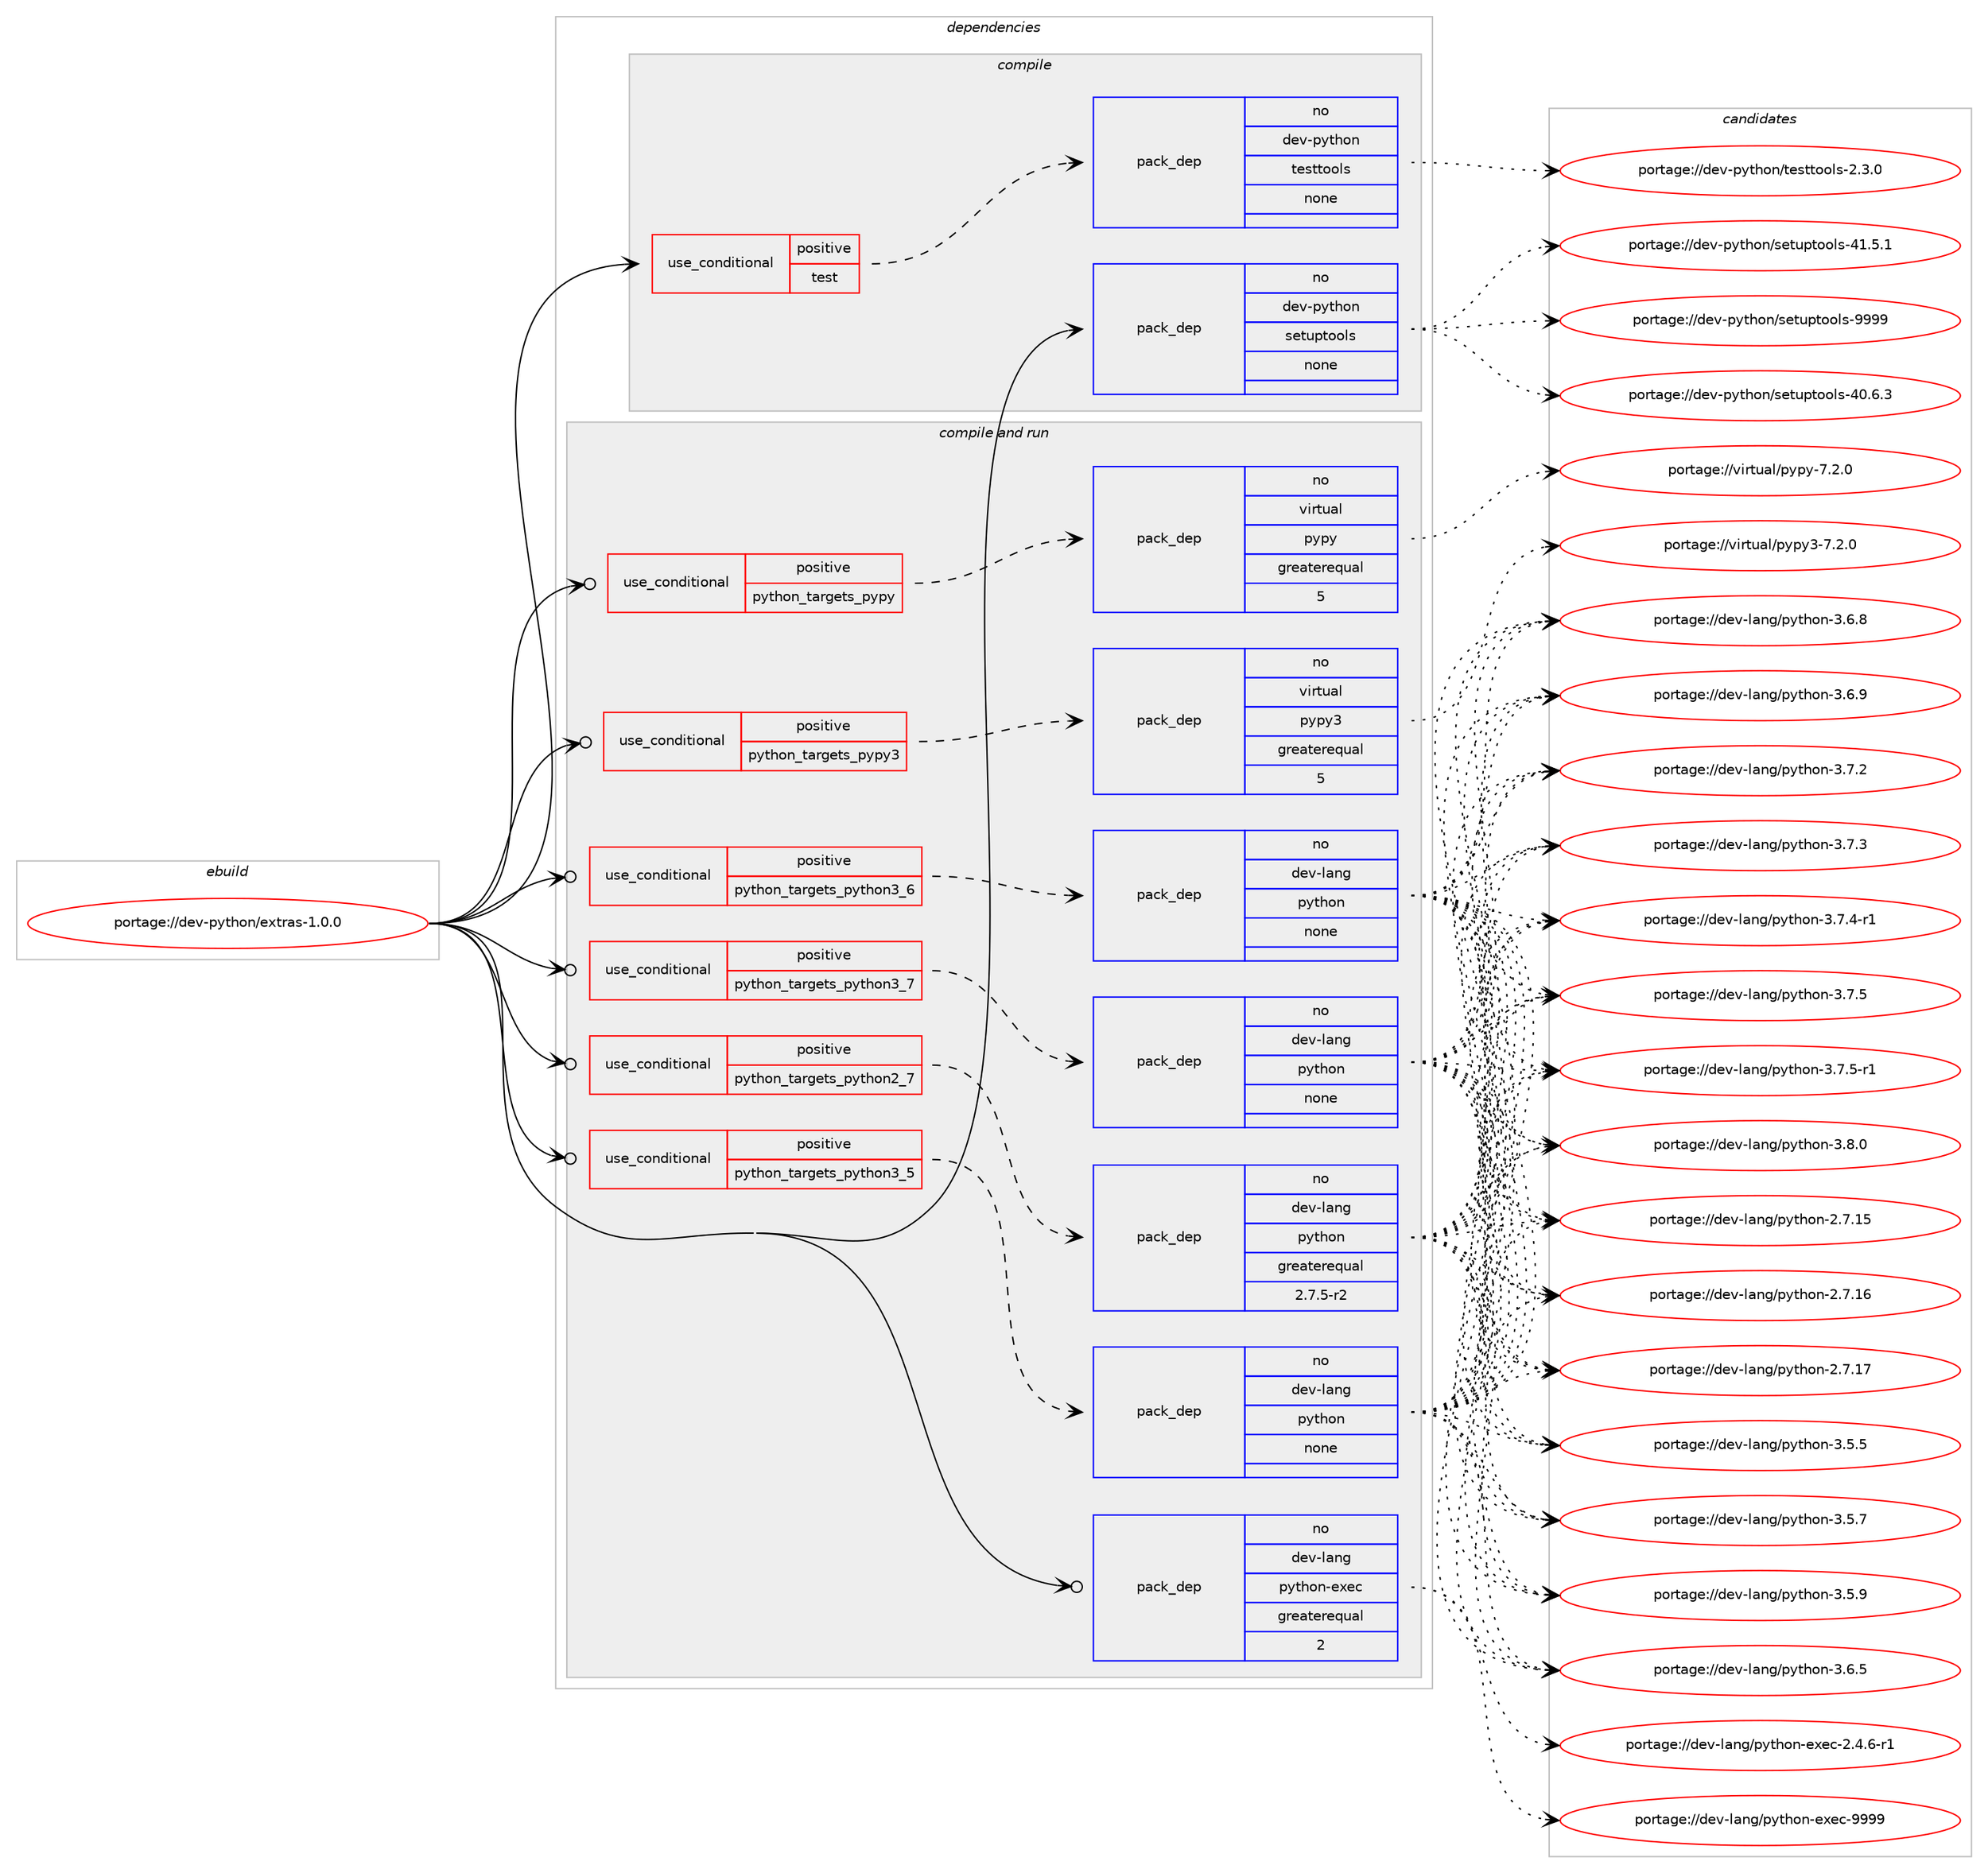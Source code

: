 digraph prolog {

# *************
# Graph options
# *************

newrank=true;
concentrate=true;
compound=true;
graph [rankdir=LR,fontname=Helvetica,fontsize=10,ranksep=1.5];#, ranksep=2.5, nodesep=0.2];
edge  [arrowhead=vee];
node  [fontname=Helvetica,fontsize=10];

# **********
# The ebuild
# **********

subgraph cluster_leftcol {
color=gray;
rank=same;
label=<<i>ebuild</i>>;
id [label="portage://dev-python/extras-1.0.0", color=red, width=4, href="../dev-python/extras-1.0.0.svg"];
}

# ****************
# The dependencies
# ****************

subgraph cluster_midcol {
color=gray;
label=<<i>dependencies</i>>;
subgraph cluster_compile {
fillcolor="#eeeeee";
style=filled;
label=<<i>compile</i>>;
subgraph cond28340 {
dependency138535 [label=<<TABLE BORDER="0" CELLBORDER="1" CELLSPACING="0" CELLPADDING="4"><TR><TD ROWSPAN="3" CELLPADDING="10">use_conditional</TD></TR><TR><TD>positive</TD></TR><TR><TD>test</TD></TR></TABLE>>, shape=none, color=red];
subgraph pack106877 {
dependency138536 [label=<<TABLE BORDER="0" CELLBORDER="1" CELLSPACING="0" CELLPADDING="4" WIDTH="220"><TR><TD ROWSPAN="6" CELLPADDING="30">pack_dep</TD></TR><TR><TD WIDTH="110">no</TD></TR><TR><TD>dev-python</TD></TR><TR><TD>testtools</TD></TR><TR><TD>none</TD></TR><TR><TD></TD></TR></TABLE>>, shape=none, color=blue];
}
dependency138535:e -> dependency138536:w [weight=20,style="dashed",arrowhead="vee"];
}
id:e -> dependency138535:w [weight=20,style="solid",arrowhead="vee"];
subgraph pack106878 {
dependency138537 [label=<<TABLE BORDER="0" CELLBORDER="1" CELLSPACING="0" CELLPADDING="4" WIDTH="220"><TR><TD ROWSPAN="6" CELLPADDING="30">pack_dep</TD></TR><TR><TD WIDTH="110">no</TD></TR><TR><TD>dev-python</TD></TR><TR><TD>setuptools</TD></TR><TR><TD>none</TD></TR><TR><TD></TD></TR></TABLE>>, shape=none, color=blue];
}
id:e -> dependency138537:w [weight=20,style="solid",arrowhead="vee"];
}
subgraph cluster_compileandrun {
fillcolor="#eeeeee";
style=filled;
label=<<i>compile and run</i>>;
subgraph cond28341 {
dependency138538 [label=<<TABLE BORDER="0" CELLBORDER="1" CELLSPACING="0" CELLPADDING="4"><TR><TD ROWSPAN="3" CELLPADDING="10">use_conditional</TD></TR><TR><TD>positive</TD></TR><TR><TD>python_targets_pypy</TD></TR></TABLE>>, shape=none, color=red];
subgraph pack106879 {
dependency138539 [label=<<TABLE BORDER="0" CELLBORDER="1" CELLSPACING="0" CELLPADDING="4" WIDTH="220"><TR><TD ROWSPAN="6" CELLPADDING="30">pack_dep</TD></TR><TR><TD WIDTH="110">no</TD></TR><TR><TD>virtual</TD></TR><TR><TD>pypy</TD></TR><TR><TD>greaterequal</TD></TR><TR><TD>5</TD></TR></TABLE>>, shape=none, color=blue];
}
dependency138538:e -> dependency138539:w [weight=20,style="dashed",arrowhead="vee"];
}
id:e -> dependency138538:w [weight=20,style="solid",arrowhead="odotvee"];
subgraph cond28342 {
dependency138540 [label=<<TABLE BORDER="0" CELLBORDER="1" CELLSPACING="0" CELLPADDING="4"><TR><TD ROWSPAN="3" CELLPADDING="10">use_conditional</TD></TR><TR><TD>positive</TD></TR><TR><TD>python_targets_pypy3</TD></TR></TABLE>>, shape=none, color=red];
subgraph pack106880 {
dependency138541 [label=<<TABLE BORDER="0" CELLBORDER="1" CELLSPACING="0" CELLPADDING="4" WIDTH="220"><TR><TD ROWSPAN="6" CELLPADDING="30">pack_dep</TD></TR><TR><TD WIDTH="110">no</TD></TR><TR><TD>virtual</TD></TR><TR><TD>pypy3</TD></TR><TR><TD>greaterequal</TD></TR><TR><TD>5</TD></TR></TABLE>>, shape=none, color=blue];
}
dependency138540:e -> dependency138541:w [weight=20,style="dashed",arrowhead="vee"];
}
id:e -> dependency138540:w [weight=20,style="solid",arrowhead="odotvee"];
subgraph cond28343 {
dependency138542 [label=<<TABLE BORDER="0" CELLBORDER="1" CELLSPACING="0" CELLPADDING="4"><TR><TD ROWSPAN="3" CELLPADDING="10">use_conditional</TD></TR><TR><TD>positive</TD></TR><TR><TD>python_targets_python2_7</TD></TR></TABLE>>, shape=none, color=red];
subgraph pack106881 {
dependency138543 [label=<<TABLE BORDER="0" CELLBORDER="1" CELLSPACING="0" CELLPADDING="4" WIDTH="220"><TR><TD ROWSPAN="6" CELLPADDING="30">pack_dep</TD></TR><TR><TD WIDTH="110">no</TD></TR><TR><TD>dev-lang</TD></TR><TR><TD>python</TD></TR><TR><TD>greaterequal</TD></TR><TR><TD>2.7.5-r2</TD></TR></TABLE>>, shape=none, color=blue];
}
dependency138542:e -> dependency138543:w [weight=20,style="dashed",arrowhead="vee"];
}
id:e -> dependency138542:w [weight=20,style="solid",arrowhead="odotvee"];
subgraph cond28344 {
dependency138544 [label=<<TABLE BORDER="0" CELLBORDER="1" CELLSPACING="0" CELLPADDING="4"><TR><TD ROWSPAN="3" CELLPADDING="10">use_conditional</TD></TR><TR><TD>positive</TD></TR><TR><TD>python_targets_python3_5</TD></TR></TABLE>>, shape=none, color=red];
subgraph pack106882 {
dependency138545 [label=<<TABLE BORDER="0" CELLBORDER="1" CELLSPACING="0" CELLPADDING="4" WIDTH="220"><TR><TD ROWSPAN="6" CELLPADDING="30">pack_dep</TD></TR><TR><TD WIDTH="110">no</TD></TR><TR><TD>dev-lang</TD></TR><TR><TD>python</TD></TR><TR><TD>none</TD></TR><TR><TD></TD></TR></TABLE>>, shape=none, color=blue];
}
dependency138544:e -> dependency138545:w [weight=20,style="dashed",arrowhead="vee"];
}
id:e -> dependency138544:w [weight=20,style="solid",arrowhead="odotvee"];
subgraph cond28345 {
dependency138546 [label=<<TABLE BORDER="0" CELLBORDER="1" CELLSPACING="0" CELLPADDING="4"><TR><TD ROWSPAN="3" CELLPADDING="10">use_conditional</TD></TR><TR><TD>positive</TD></TR><TR><TD>python_targets_python3_6</TD></TR></TABLE>>, shape=none, color=red];
subgraph pack106883 {
dependency138547 [label=<<TABLE BORDER="0" CELLBORDER="1" CELLSPACING="0" CELLPADDING="4" WIDTH="220"><TR><TD ROWSPAN="6" CELLPADDING="30">pack_dep</TD></TR><TR><TD WIDTH="110">no</TD></TR><TR><TD>dev-lang</TD></TR><TR><TD>python</TD></TR><TR><TD>none</TD></TR><TR><TD></TD></TR></TABLE>>, shape=none, color=blue];
}
dependency138546:e -> dependency138547:w [weight=20,style="dashed",arrowhead="vee"];
}
id:e -> dependency138546:w [weight=20,style="solid",arrowhead="odotvee"];
subgraph cond28346 {
dependency138548 [label=<<TABLE BORDER="0" CELLBORDER="1" CELLSPACING="0" CELLPADDING="4"><TR><TD ROWSPAN="3" CELLPADDING="10">use_conditional</TD></TR><TR><TD>positive</TD></TR><TR><TD>python_targets_python3_7</TD></TR></TABLE>>, shape=none, color=red];
subgraph pack106884 {
dependency138549 [label=<<TABLE BORDER="0" CELLBORDER="1" CELLSPACING="0" CELLPADDING="4" WIDTH="220"><TR><TD ROWSPAN="6" CELLPADDING="30">pack_dep</TD></TR><TR><TD WIDTH="110">no</TD></TR><TR><TD>dev-lang</TD></TR><TR><TD>python</TD></TR><TR><TD>none</TD></TR><TR><TD></TD></TR></TABLE>>, shape=none, color=blue];
}
dependency138548:e -> dependency138549:w [weight=20,style="dashed",arrowhead="vee"];
}
id:e -> dependency138548:w [weight=20,style="solid",arrowhead="odotvee"];
subgraph pack106885 {
dependency138550 [label=<<TABLE BORDER="0" CELLBORDER="1" CELLSPACING="0" CELLPADDING="4" WIDTH="220"><TR><TD ROWSPAN="6" CELLPADDING="30">pack_dep</TD></TR><TR><TD WIDTH="110">no</TD></TR><TR><TD>dev-lang</TD></TR><TR><TD>python-exec</TD></TR><TR><TD>greaterequal</TD></TR><TR><TD>2</TD></TR></TABLE>>, shape=none, color=blue];
}
id:e -> dependency138550:w [weight=20,style="solid",arrowhead="odotvee"];
}
subgraph cluster_run {
fillcolor="#eeeeee";
style=filled;
label=<<i>run</i>>;
}
}

# **************
# The candidates
# **************

subgraph cluster_choices {
rank=same;
color=gray;
label=<<i>candidates</i>>;

subgraph choice106877 {
color=black;
nodesep=1;
choiceportage1001011184511212111610411111047116101115116116111111108115455046514648 [label="portage://dev-python/testtools-2.3.0", color=red, width=4,href="../dev-python/testtools-2.3.0.svg"];
dependency138536:e -> choiceportage1001011184511212111610411111047116101115116116111111108115455046514648:w [style=dotted,weight="100"];
}
subgraph choice106878 {
color=black;
nodesep=1;
choiceportage100101118451121211161041111104711510111611711211611111110811545524846544651 [label="portage://dev-python/setuptools-40.6.3", color=red, width=4,href="../dev-python/setuptools-40.6.3.svg"];
choiceportage100101118451121211161041111104711510111611711211611111110811545524946534649 [label="portage://dev-python/setuptools-41.5.1", color=red, width=4,href="../dev-python/setuptools-41.5.1.svg"];
choiceportage10010111845112121116104111110471151011161171121161111111081154557575757 [label="portage://dev-python/setuptools-9999", color=red, width=4,href="../dev-python/setuptools-9999.svg"];
dependency138537:e -> choiceportage100101118451121211161041111104711510111611711211611111110811545524846544651:w [style=dotted,weight="100"];
dependency138537:e -> choiceportage100101118451121211161041111104711510111611711211611111110811545524946534649:w [style=dotted,weight="100"];
dependency138537:e -> choiceportage10010111845112121116104111110471151011161171121161111111081154557575757:w [style=dotted,weight="100"];
}
subgraph choice106879 {
color=black;
nodesep=1;
choiceportage1181051141161179710847112121112121455546504648 [label="portage://virtual/pypy-7.2.0", color=red, width=4,href="../virtual/pypy-7.2.0.svg"];
dependency138539:e -> choiceportage1181051141161179710847112121112121455546504648:w [style=dotted,weight="100"];
}
subgraph choice106880 {
color=black;
nodesep=1;
choiceportage118105114116117971084711212111212151455546504648 [label="portage://virtual/pypy3-7.2.0", color=red, width=4,href="../virtual/pypy3-7.2.0.svg"];
dependency138541:e -> choiceportage118105114116117971084711212111212151455546504648:w [style=dotted,weight="100"];
}
subgraph choice106881 {
color=black;
nodesep=1;
choiceportage10010111845108971101034711212111610411111045504655464953 [label="portage://dev-lang/python-2.7.15", color=red, width=4,href="../dev-lang/python-2.7.15.svg"];
choiceportage10010111845108971101034711212111610411111045504655464954 [label="portage://dev-lang/python-2.7.16", color=red, width=4,href="../dev-lang/python-2.7.16.svg"];
choiceportage10010111845108971101034711212111610411111045504655464955 [label="portage://dev-lang/python-2.7.17", color=red, width=4,href="../dev-lang/python-2.7.17.svg"];
choiceportage100101118451089711010347112121116104111110455146534653 [label="portage://dev-lang/python-3.5.5", color=red, width=4,href="../dev-lang/python-3.5.5.svg"];
choiceportage100101118451089711010347112121116104111110455146534655 [label="portage://dev-lang/python-3.5.7", color=red, width=4,href="../dev-lang/python-3.5.7.svg"];
choiceportage100101118451089711010347112121116104111110455146534657 [label="portage://dev-lang/python-3.5.9", color=red, width=4,href="../dev-lang/python-3.5.9.svg"];
choiceportage100101118451089711010347112121116104111110455146544653 [label="portage://dev-lang/python-3.6.5", color=red, width=4,href="../dev-lang/python-3.6.5.svg"];
choiceportage100101118451089711010347112121116104111110455146544656 [label="portage://dev-lang/python-3.6.8", color=red, width=4,href="../dev-lang/python-3.6.8.svg"];
choiceportage100101118451089711010347112121116104111110455146544657 [label="portage://dev-lang/python-3.6.9", color=red, width=4,href="../dev-lang/python-3.6.9.svg"];
choiceportage100101118451089711010347112121116104111110455146554650 [label="portage://dev-lang/python-3.7.2", color=red, width=4,href="../dev-lang/python-3.7.2.svg"];
choiceportage100101118451089711010347112121116104111110455146554651 [label="portage://dev-lang/python-3.7.3", color=red, width=4,href="../dev-lang/python-3.7.3.svg"];
choiceportage1001011184510897110103471121211161041111104551465546524511449 [label="portage://dev-lang/python-3.7.4-r1", color=red, width=4,href="../dev-lang/python-3.7.4-r1.svg"];
choiceportage100101118451089711010347112121116104111110455146554653 [label="portage://dev-lang/python-3.7.5", color=red, width=4,href="../dev-lang/python-3.7.5.svg"];
choiceportage1001011184510897110103471121211161041111104551465546534511449 [label="portage://dev-lang/python-3.7.5-r1", color=red, width=4,href="../dev-lang/python-3.7.5-r1.svg"];
choiceportage100101118451089711010347112121116104111110455146564648 [label="portage://dev-lang/python-3.8.0", color=red, width=4,href="../dev-lang/python-3.8.0.svg"];
dependency138543:e -> choiceportage10010111845108971101034711212111610411111045504655464953:w [style=dotted,weight="100"];
dependency138543:e -> choiceportage10010111845108971101034711212111610411111045504655464954:w [style=dotted,weight="100"];
dependency138543:e -> choiceportage10010111845108971101034711212111610411111045504655464955:w [style=dotted,weight="100"];
dependency138543:e -> choiceportage100101118451089711010347112121116104111110455146534653:w [style=dotted,weight="100"];
dependency138543:e -> choiceportage100101118451089711010347112121116104111110455146534655:w [style=dotted,weight="100"];
dependency138543:e -> choiceportage100101118451089711010347112121116104111110455146534657:w [style=dotted,weight="100"];
dependency138543:e -> choiceportage100101118451089711010347112121116104111110455146544653:w [style=dotted,weight="100"];
dependency138543:e -> choiceportage100101118451089711010347112121116104111110455146544656:w [style=dotted,weight="100"];
dependency138543:e -> choiceportage100101118451089711010347112121116104111110455146544657:w [style=dotted,weight="100"];
dependency138543:e -> choiceportage100101118451089711010347112121116104111110455146554650:w [style=dotted,weight="100"];
dependency138543:e -> choiceportage100101118451089711010347112121116104111110455146554651:w [style=dotted,weight="100"];
dependency138543:e -> choiceportage1001011184510897110103471121211161041111104551465546524511449:w [style=dotted,weight="100"];
dependency138543:e -> choiceportage100101118451089711010347112121116104111110455146554653:w [style=dotted,weight="100"];
dependency138543:e -> choiceportage1001011184510897110103471121211161041111104551465546534511449:w [style=dotted,weight="100"];
dependency138543:e -> choiceportage100101118451089711010347112121116104111110455146564648:w [style=dotted,weight="100"];
}
subgraph choice106882 {
color=black;
nodesep=1;
choiceportage10010111845108971101034711212111610411111045504655464953 [label="portage://dev-lang/python-2.7.15", color=red, width=4,href="../dev-lang/python-2.7.15.svg"];
choiceportage10010111845108971101034711212111610411111045504655464954 [label="portage://dev-lang/python-2.7.16", color=red, width=4,href="../dev-lang/python-2.7.16.svg"];
choiceportage10010111845108971101034711212111610411111045504655464955 [label="portage://dev-lang/python-2.7.17", color=red, width=4,href="../dev-lang/python-2.7.17.svg"];
choiceportage100101118451089711010347112121116104111110455146534653 [label="portage://dev-lang/python-3.5.5", color=red, width=4,href="../dev-lang/python-3.5.5.svg"];
choiceportage100101118451089711010347112121116104111110455146534655 [label="portage://dev-lang/python-3.5.7", color=red, width=4,href="../dev-lang/python-3.5.7.svg"];
choiceportage100101118451089711010347112121116104111110455146534657 [label="portage://dev-lang/python-3.5.9", color=red, width=4,href="../dev-lang/python-3.5.9.svg"];
choiceportage100101118451089711010347112121116104111110455146544653 [label="portage://dev-lang/python-3.6.5", color=red, width=4,href="../dev-lang/python-3.6.5.svg"];
choiceportage100101118451089711010347112121116104111110455146544656 [label="portage://dev-lang/python-3.6.8", color=red, width=4,href="../dev-lang/python-3.6.8.svg"];
choiceportage100101118451089711010347112121116104111110455146544657 [label="portage://dev-lang/python-3.6.9", color=red, width=4,href="../dev-lang/python-3.6.9.svg"];
choiceportage100101118451089711010347112121116104111110455146554650 [label="portage://dev-lang/python-3.7.2", color=red, width=4,href="../dev-lang/python-3.7.2.svg"];
choiceportage100101118451089711010347112121116104111110455146554651 [label="portage://dev-lang/python-3.7.3", color=red, width=4,href="../dev-lang/python-3.7.3.svg"];
choiceportage1001011184510897110103471121211161041111104551465546524511449 [label="portage://dev-lang/python-3.7.4-r1", color=red, width=4,href="../dev-lang/python-3.7.4-r1.svg"];
choiceportage100101118451089711010347112121116104111110455146554653 [label="portage://dev-lang/python-3.7.5", color=red, width=4,href="../dev-lang/python-3.7.5.svg"];
choiceportage1001011184510897110103471121211161041111104551465546534511449 [label="portage://dev-lang/python-3.7.5-r1", color=red, width=4,href="../dev-lang/python-3.7.5-r1.svg"];
choiceportage100101118451089711010347112121116104111110455146564648 [label="portage://dev-lang/python-3.8.0", color=red, width=4,href="../dev-lang/python-3.8.0.svg"];
dependency138545:e -> choiceportage10010111845108971101034711212111610411111045504655464953:w [style=dotted,weight="100"];
dependency138545:e -> choiceportage10010111845108971101034711212111610411111045504655464954:w [style=dotted,weight="100"];
dependency138545:e -> choiceportage10010111845108971101034711212111610411111045504655464955:w [style=dotted,weight="100"];
dependency138545:e -> choiceportage100101118451089711010347112121116104111110455146534653:w [style=dotted,weight="100"];
dependency138545:e -> choiceportage100101118451089711010347112121116104111110455146534655:w [style=dotted,weight="100"];
dependency138545:e -> choiceportage100101118451089711010347112121116104111110455146534657:w [style=dotted,weight="100"];
dependency138545:e -> choiceportage100101118451089711010347112121116104111110455146544653:w [style=dotted,weight="100"];
dependency138545:e -> choiceportage100101118451089711010347112121116104111110455146544656:w [style=dotted,weight="100"];
dependency138545:e -> choiceportage100101118451089711010347112121116104111110455146544657:w [style=dotted,weight="100"];
dependency138545:e -> choiceportage100101118451089711010347112121116104111110455146554650:w [style=dotted,weight="100"];
dependency138545:e -> choiceportage100101118451089711010347112121116104111110455146554651:w [style=dotted,weight="100"];
dependency138545:e -> choiceportage1001011184510897110103471121211161041111104551465546524511449:w [style=dotted,weight="100"];
dependency138545:e -> choiceportage100101118451089711010347112121116104111110455146554653:w [style=dotted,weight="100"];
dependency138545:e -> choiceportage1001011184510897110103471121211161041111104551465546534511449:w [style=dotted,weight="100"];
dependency138545:e -> choiceportage100101118451089711010347112121116104111110455146564648:w [style=dotted,weight="100"];
}
subgraph choice106883 {
color=black;
nodesep=1;
choiceportage10010111845108971101034711212111610411111045504655464953 [label="portage://dev-lang/python-2.7.15", color=red, width=4,href="../dev-lang/python-2.7.15.svg"];
choiceportage10010111845108971101034711212111610411111045504655464954 [label="portage://dev-lang/python-2.7.16", color=red, width=4,href="../dev-lang/python-2.7.16.svg"];
choiceportage10010111845108971101034711212111610411111045504655464955 [label="portage://dev-lang/python-2.7.17", color=red, width=4,href="../dev-lang/python-2.7.17.svg"];
choiceportage100101118451089711010347112121116104111110455146534653 [label="portage://dev-lang/python-3.5.5", color=red, width=4,href="../dev-lang/python-3.5.5.svg"];
choiceportage100101118451089711010347112121116104111110455146534655 [label="portage://dev-lang/python-3.5.7", color=red, width=4,href="../dev-lang/python-3.5.7.svg"];
choiceportage100101118451089711010347112121116104111110455146534657 [label="portage://dev-lang/python-3.5.9", color=red, width=4,href="../dev-lang/python-3.5.9.svg"];
choiceportage100101118451089711010347112121116104111110455146544653 [label="portage://dev-lang/python-3.6.5", color=red, width=4,href="../dev-lang/python-3.6.5.svg"];
choiceportage100101118451089711010347112121116104111110455146544656 [label="portage://dev-lang/python-3.6.8", color=red, width=4,href="../dev-lang/python-3.6.8.svg"];
choiceportage100101118451089711010347112121116104111110455146544657 [label="portage://dev-lang/python-3.6.9", color=red, width=4,href="../dev-lang/python-3.6.9.svg"];
choiceportage100101118451089711010347112121116104111110455146554650 [label="portage://dev-lang/python-3.7.2", color=red, width=4,href="../dev-lang/python-3.7.2.svg"];
choiceportage100101118451089711010347112121116104111110455146554651 [label="portage://dev-lang/python-3.7.3", color=red, width=4,href="../dev-lang/python-3.7.3.svg"];
choiceportage1001011184510897110103471121211161041111104551465546524511449 [label="portage://dev-lang/python-3.7.4-r1", color=red, width=4,href="../dev-lang/python-3.7.4-r1.svg"];
choiceportage100101118451089711010347112121116104111110455146554653 [label="portage://dev-lang/python-3.7.5", color=red, width=4,href="../dev-lang/python-3.7.5.svg"];
choiceportage1001011184510897110103471121211161041111104551465546534511449 [label="portage://dev-lang/python-3.7.5-r1", color=red, width=4,href="../dev-lang/python-3.7.5-r1.svg"];
choiceportage100101118451089711010347112121116104111110455146564648 [label="portage://dev-lang/python-3.8.0", color=red, width=4,href="../dev-lang/python-3.8.0.svg"];
dependency138547:e -> choiceportage10010111845108971101034711212111610411111045504655464953:w [style=dotted,weight="100"];
dependency138547:e -> choiceportage10010111845108971101034711212111610411111045504655464954:w [style=dotted,weight="100"];
dependency138547:e -> choiceportage10010111845108971101034711212111610411111045504655464955:w [style=dotted,weight="100"];
dependency138547:e -> choiceportage100101118451089711010347112121116104111110455146534653:w [style=dotted,weight="100"];
dependency138547:e -> choiceportage100101118451089711010347112121116104111110455146534655:w [style=dotted,weight="100"];
dependency138547:e -> choiceportage100101118451089711010347112121116104111110455146534657:w [style=dotted,weight="100"];
dependency138547:e -> choiceportage100101118451089711010347112121116104111110455146544653:w [style=dotted,weight="100"];
dependency138547:e -> choiceportage100101118451089711010347112121116104111110455146544656:w [style=dotted,weight="100"];
dependency138547:e -> choiceportage100101118451089711010347112121116104111110455146544657:w [style=dotted,weight="100"];
dependency138547:e -> choiceportage100101118451089711010347112121116104111110455146554650:w [style=dotted,weight="100"];
dependency138547:e -> choiceportage100101118451089711010347112121116104111110455146554651:w [style=dotted,weight="100"];
dependency138547:e -> choiceportage1001011184510897110103471121211161041111104551465546524511449:w [style=dotted,weight="100"];
dependency138547:e -> choiceportage100101118451089711010347112121116104111110455146554653:w [style=dotted,weight="100"];
dependency138547:e -> choiceportage1001011184510897110103471121211161041111104551465546534511449:w [style=dotted,weight="100"];
dependency138547:e -> choiceportage100101118451089711010347112121116104111110455146564648:w [style=dotted,weight="100"];
}
subgraph choice106884 {
color=black;
nodesep=1;
choiceportage10010111845108971101034711212111610411111045504655464953 [label="portage://dev-lang/python-2.7.15", color=red, width=4,href="../dev-lang/python-2.7.15.svg"];
choiceportage10010111845108971101034711212111610411111045504655464954 [label="portage://dev-lang/python-2.7.16", color=red, width=4,href="../dev-lang/python-2.7.16.svg"];
choiceportage10010111845108971101034711212111610411111045504655464955 [label="portage://dev-lang/python-2.7.17", color=red, width=4,href="../dev-lang/python-2.7.17.svg"];
choiceportage100101118451089711010347112121116104111110455146534653 [label="portage://dev-lang/python-3.5.5", color=red, width=4,href="../dev-lang/python-3.5.5.svg"];
choiceportage100101118451089711010347112121116104111110455146534655 [label="portage://dev-lang/python-3.5.7", color=red, width=4,href="../dev-lang/python-3.5.7.svg"];
choiceportage100101118451089711010347112121116104111110455146534657 [label="portage://dev-lang/python-3.5.9", color=red, width=4,href="../dev-lang/python-3.5.9.svg"];
choiceportage100101118451089711010347112121116104111110455146544653 [label="portage://dev-lang/python-3.6.5", color=red, width=4,href="../dev-lang/python-3.6.5.svg"];
choiceportage100101118451089711010347112121116104111110455146544656 [label="portage://dev-lang/python-3.6.8", color=red, width=4,href="../dev-lang/python-3.6.8.svg"];
choiceportage100101118451089711010347112121116104111110455146544657 [label="portage://dev-lang/python-3.6.9", color=red, width=4,href="../dev-lang/python-3.6.9.svg"];
choiceportage100101118451089711010347112121116104111110455146554650 [label="portage://dev-lang/python-3.7.2", color=red, width=4,href="../dev-lang/python-3.7.2.svg"];
choiceportage100101118451089711010347112121116104111110455146554651 [label="portage://dev-lang/python-3.7.3", color=red, width=4,href="../dev-lang/python-3.7.3.svg"];
choiceportage1001011184510897110103471121211161041111104551465546524511449 [label="portage://dev-lang/python-3.7.4-r1", color=red, width=4,href="../dev-lang/python-3.7.4-r1.svg"];
choiceportage100101118451089711010347112121116104111110455146554653 [label="portage://dev-lang/python-3.7.5", color=red, width=4,href="../dev-lang/python-3.7.5.svg"];
choiceportage1001011184510897110103471121211161041111104551465546534511449 [label="portage://dev-lang/python-3.7.5-r1", color=red, width=4,href="../dev-lang/python-3.7.5-r1.svg"];
choiceportage100101118451089711010347112121116104111110455146564648 [label="portage://dev-lang/python-3.8.0", color=red, width=4,href="../dev-lang/python-3.8.0.svg"];
dependency138549:e -> choiceportage10010111845108971101034711212111610411111045504655464953:w [style=dotted,weight="100"];
dependency138549:e -> choiceportage10010111845108971101034711212111610411111045504655464954:w [style=dotted,weight="100"];
dependency138549:e -> choiceportage10010111845108971101034711212111610411111045504655464955:w [style=dotted,weight="100"];
dependency138549:e -> choiceportage100101118451089711010347112121116104111110455146534653:w [style=dotted,weight="100"];
dependency138549:e -> choiceportage100101118451089711010347112121116104111110455146534655:w [style=dotted,weight="100"];
dependency138549:e -> choiceportage100101118451089711010347112121116104111110455146534657:w [style=dotted,weight="100"];
dependency138549:e -> choiceportage100101118451089711010347112121116104111110455146544653:w [style=dotted,weight="100"];
dependency138549:e -> choiceportage100101118451089711010347112121116104111110455146544656:w [style=dotted,weight="100"];
dependency138549:e -> choiceportage100101118451089711010347112121116104111110455146544657:w [style=dotted,weight="100"];
dependency138549:e -> choiceportage100101118451089711010347112121116104111110455146554650:w [style=dotted,weight="100"];
dependency138549:e -> choiceportage100101118451089711010347112121116104111110455146554651:w [style=dotted,weight="100"];
dependency138549:e -> choiceportage1001011184510897110103471121211161041111104551465546524511449:w [style=dotted,weight="100"];
dependency138549:e -> choiceportage100101118451089711010347112121116104111110455146554653:w [style=dotted,weight="100"];
dependency138549:e -> choiceportage1001011184510897110103471121211161041111104551465546534511449:w [style=dotted,weight="100"];
dependency138549:e -> choiceportage100101118451089711010347112121116104111110455146564648:w [style=dotted,weight="100"];
}
subgraph choice106885 {
color=black;
nodesep=1;
choiceportage10010111845108971101034711212111610411111045101120101994550465246544511449 [label="portage://dev-lang/python-exec-2.4.6-r1", color=red, width=4,href="../dev-lang/python-exec-2.4.6-r1.svg"];
choiceportage10010111845108971101034711212111610411111045101120101994557575757 [label="portage://dev-lang/python-exec-9999", color=red, width=4,href="../dev-lang/python-exec-9999.svg"];
dependency138550:e -> choiceportage10010111845108971101034711212111610411111045101120101994550465246544511449:w [style=dotted,weight="100"];
dependency138550:e -> choiceportage10010111845108971101034711212111610411111045101120101994557575757:w [style=dotted,weight="100"];
}
}

}
